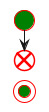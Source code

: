{
  "sha1": "8u96xeist5rpv73x3fwdq5atdd1b5m5",
  "insertion": {
    "when": "2024-05-30T20:48:21.522Z",
    "url": "https://github.com/plantuml/plantuml/pull/450",
    "user": "plantuml@gmail.com"
  }
}
@startuml

<style>
  circle {
   start, stop, end {
	    LineColor red
	    BackgroundColor green
    }
  }
</style>

start
end
stop

@enduml
